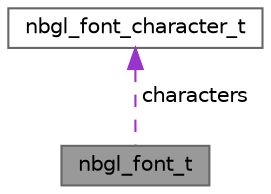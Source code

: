 digraph "nbgl_font_t"
{
 // LATEX_PDF_SIZE
  bgcolor="transparent";
  edge [fontname=Helvetica,fontsize=10,labelfontname=Helvetica,labelfontsize=10];
  node [fontname=Helvetica,fontsize=10,shape=box,height=0.2,width=0.4];
  Node1 [label="nbgl_font_t",height=0.2,width=0.4,color="gray40", fillcolor="grey60", style="filled", fontcolor="black",tooltip="structure defining an ASCII font"];
  Node2 -> Node1 [dir="back",color="darkorchid3",style="dashed",label=" characters" ];
  Node2 [label="nbgl_font_character_t",height=0.2,width=0.4,color="gray40", fillcolor="white", style="filled",URL="$structnbgl__font__character__t.html",tooltip="fonts nicknames to be used for various wallet size targets (non-Nano)"];
}
